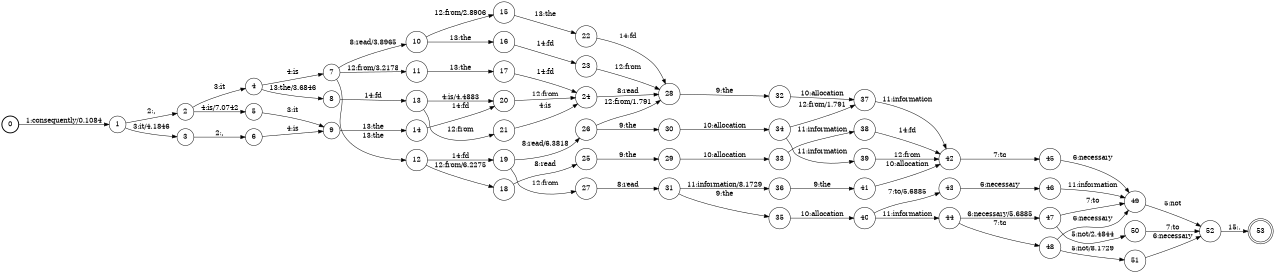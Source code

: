 digraph FST {
rankdir = LR;
size = "8.5,11";
label = "";
center = 1;
orientation = Portrait;
ranksep = "0.4";
nodesep = "0.25";
0 [label = "0", shape = circle, style = bold, fontsize = 14]
	0 -> 1 [label = "1:consequently/0.1084", fontsize = 14];
1 [label = "1", shape = circle, style = solid, fontsize = 14]
	1 -> 2 [label = "2:,", fontsize = 14];
	1 -> 3 [label = "3:it/4.1846", fontsize = 14];
2 [label = "2", shape = circle, style = solid, fontsize = 14]
	2 -> 4 [label = "3:it", fontsize = 14];
	2 -> 5 [label = "4:is/7.0742", fontsize = 14];
3 [label = "3", shape = circle, style = solid, fontsize = 14]
	3 -> 6 [label = "2:,", fontsize = 14];
4 [label = "4", shape = circle, style = solid, fontsize = 14]
	4 -> 7 [label = "4:is", fontsize = 14];
	4 -> 8 [label = "13:the/3.6846", fontsize = 14];
5 [label = "5", shape = circle, style = solid, fontsize = 14]
	5 -> 9 [label = "3:it", fontsize = 14];
6 [label = "6", shape = circle, style = solid, fontsize = 14]
	6 -> 9 [label = "4:is", fontsize = 14];
7 [label = "7", shape = circle, style = solid, fontsize = 14]
	7 -> 10 [label = "8:read/3.8965", fontsize = 14];
	7 -> 11 [label = "12:from/3.2178", fontsize = 14];
	7 -> 12 [label = "13:the", fontsize = 14];
8 [label = "8", shape = circle, style = solid, fontsize = 14]
	8 -> 13 [label = "14:fd", fontsize = 14];
9 [label = "9", shape = circle, style = solid, fontsize = 14]
	9 -> 14 [label = "13:the", fontsize = 14];
10 [label = "10", shape = circle, style = solid, fontsize = 14]
	10 -> 15 [label = "12:from/2.8906", fontsize = 14];
	10 -> 16 [label = "13:the", fontsize = 14];
11 [label = "11", shape = circle, style = solid, fontsize = 14]
	11 -> 17 [label = "13:the", fontsize = 14];
12 [label = "12", shape = circle, style = solid, fontsize = 14]
	12 -> 18 [label = "12:from/6.2275", fontsize = 14];
	12 -> 19 [label = "14:fd", fontsize = 14];
13 [label = "13", shape = circle, style = solid, fontsize = 14]
	13 -> 20 [label = "4:is/4.4883", fontsize = 14];
	13 -> 21 [label = "12:from", fontsize = 14];
14 [label = "14", shape = circle, style = solid, fontsize = 14]
	14 -> 20 [label = "14:fd", fontsize = 14];
15 [label = "15", shape = circle, style = solid, fontsize = 14]
	15 -> 22 [label = "13:the", fontsize = 14];
16 [label = "16", shape = circle, style = solid, fontsize = 14]
	16 -> 23 [label = "14:fd", fontsize = 14];
17 [label = "17", shape = circle, style = solid, fontsize = 14]
	17 -> 24 [label = "14:fd", fontsize = 14];
18 [label = "18", shape = circle, style = solid, fontsize = 14]
	18 -> 25 [label = "8:read", fontsize = 14];
19 [label = "19", shape = circle, style = solid, fontsize = 14]
	19 -> 26 [label = "8:read/6.3818", fontsize = 14];
	19 -> 27 [label = "12:from", fontsize = 14];
20 [label = "20", shape = circle, style = solid, fontsize = 14]
	20 -> 24 [label = "12:from", fontsize = 14];
21 [label = "21", shape = circle, style = solid, fontsize = 14]
	21 -> 24 [label = "4:is", fontsize = 14];
22 [label = "22", shape = circle, style = solid, fontsize = 14]
	22 -> 28 [label = "14:fd", fontsize = 14];
23 [label = "23", shape = circle, style = solid, fontsize = 14]
	23 -> 28 [label = "12:from", fontsize = 14];
24 [label = "24", shape = circle, style = solid, fontsize = 14]
	24 -> 28 [label = "8:read", fontsize = 14];
25 [label = "25", shape = circle, style = solid, fontsize = 14]
	25 -> 29 [label = "9:the", fontsize = 14];
26 [label = "26", shape = circle, style = solid, fontsize = 14]
	26 -> 28 [label = "12:from/1.791", fontsize = 14];
	26 -> 30 [label = "9:the", fontsize = 14];
27 [label = "27", shape = circle, style = solid, fontsize = 14]
	27 -> 31 [label = "8:read", fontsize = 14];
28 [label = "28", shape = circle, style = solid, fontsize = 14]
	28 -> 32 [label = "9:the", fontsize = 14];
29 [label = "29", shape = circle, style = solid, fontsize = 14]
	29 -> 33 [label = "10:allocation", fontsize = 14];
30 [label = "30", shape = circle, style = solid, fontsize = 14]
	30 -> 34 [label = "10:allocation", fontsize = 14];
31 [label = "31", shape = circle, style = solid, fontsize = 14]
	31 -> 36 [label = "11:information/8.1729", fontsize = 14];
	31 -> 35 [label = "9:the", fontsize = 14];
32 [label = "32", shape = circle, style = solid, fontsize = 14]
	32 -> 37 [label = "10:allocation", fontsize = 14];
33 [label = "33", shape = circle, style = solid, fontsize = 14]
	33 -> 38 [label = "11:information", fontsize = 14];
34 [label = "34", shape = circle, style = solid, fontsize = 14]
	34 -> 39 [label = "11:information", fontsize = 14];
	34 -> 37 [label = "12:from/1.791", fontsize = 14];
35 [label = "35", shape = circle, style = solid, fontsize = 14]
	35 -> 40 [label = "10:allocation", fontsize = 14];
36 [label = "36", shape = circle, style = solid, fontsize = 14]
	36 -> 41 [label = "9:the", fontsize = 14];
37 [label = "37", shape = circle, style = solid, fontsize = 14]
	37 -> 42 [label = "11:information", fontsize = 14];
38 [label = "38", shape = circle, style = solid, fontsize = 14]
	38 -> 42 [label = "14:fd", fontsize = 14];
39 [label = "39", shape = circle, style = solid, fontsize = 14]
	39 -> 42 [label = "12:from", fontsize = 14];
40 [label = "40", shape = circle, style = solid, fontsize = 14]
	40 -> 43 [label = "7:to/5.6885", fontsize = 14];
	40 -> 44 [label = "11:information", fontsize = 14];
41 [label = "41", shape = circle, style = solid, fontsize = 14]
	41 -> 42 [label = "10:allocation", fontsize = 14];
42 [label = "42", shape = circle, style = solid, fontsize = 14]
	42 -> 45 [label = "7:to", fontsize = 14];
43 [label = "43", shape = circle, style = solid, fontsize = 14]
	43 -> 46 [label = "6:necessary", fontsize = 14];
44 [label = "44", shape = circle, style = solid, fontsize = 14]
	44 -> 47 [label = "6:necessary/5.6885", fontsize = 14];
	44 -> 48 [label = "7:to", fontsize = 14];
45 [label = "45", shape = circle, style = solid, fontsize = 14]
	45 -> 49 [label = "6:necessary", fontsize = 14];
46 [label = "46", shape = circle, style = solid, fontsize = 14]
	46 -> 49 [label = "11:information", fontsize = 14];
47 [label = "47", shape = circle, style = solid, fontsize = 14]
	47 -> 50 [label = "5:not/2.4844", fontsize = 14];
	47 -> 49 [label = "7:to", fontsize = 14];
48 [label = "48", shape = circle, style = solid, fontsize = 14]
	48 -> 51 [label = "5:not/8.1729", fontsize = 14];
	48 -> 49 [label = "6:necessary", fontsize = 14];
49 [label = "49", shape = circle, style = solid, fontsize = 14]
	49 -> 52 [label = "5:not", fontsize = 14];
50 [label = "50", shape = circle, style = solid, fontsize = 14]
	50 -> 52 [label = "7:to", fontsize = 14];
51 [label = "51", shape = circle, style = solid, fontsize = 14]
	51 -> 52 [label = "6:necessary", fontsize = 14];
52 [label = "52", shape = circle, style = solid, fontsize = 14]
	52 -> 53 [label = "15:.", fontsize = 14];
53 [label = "53", shape = doublecircle, style = solid, fontsize = 14]
}
